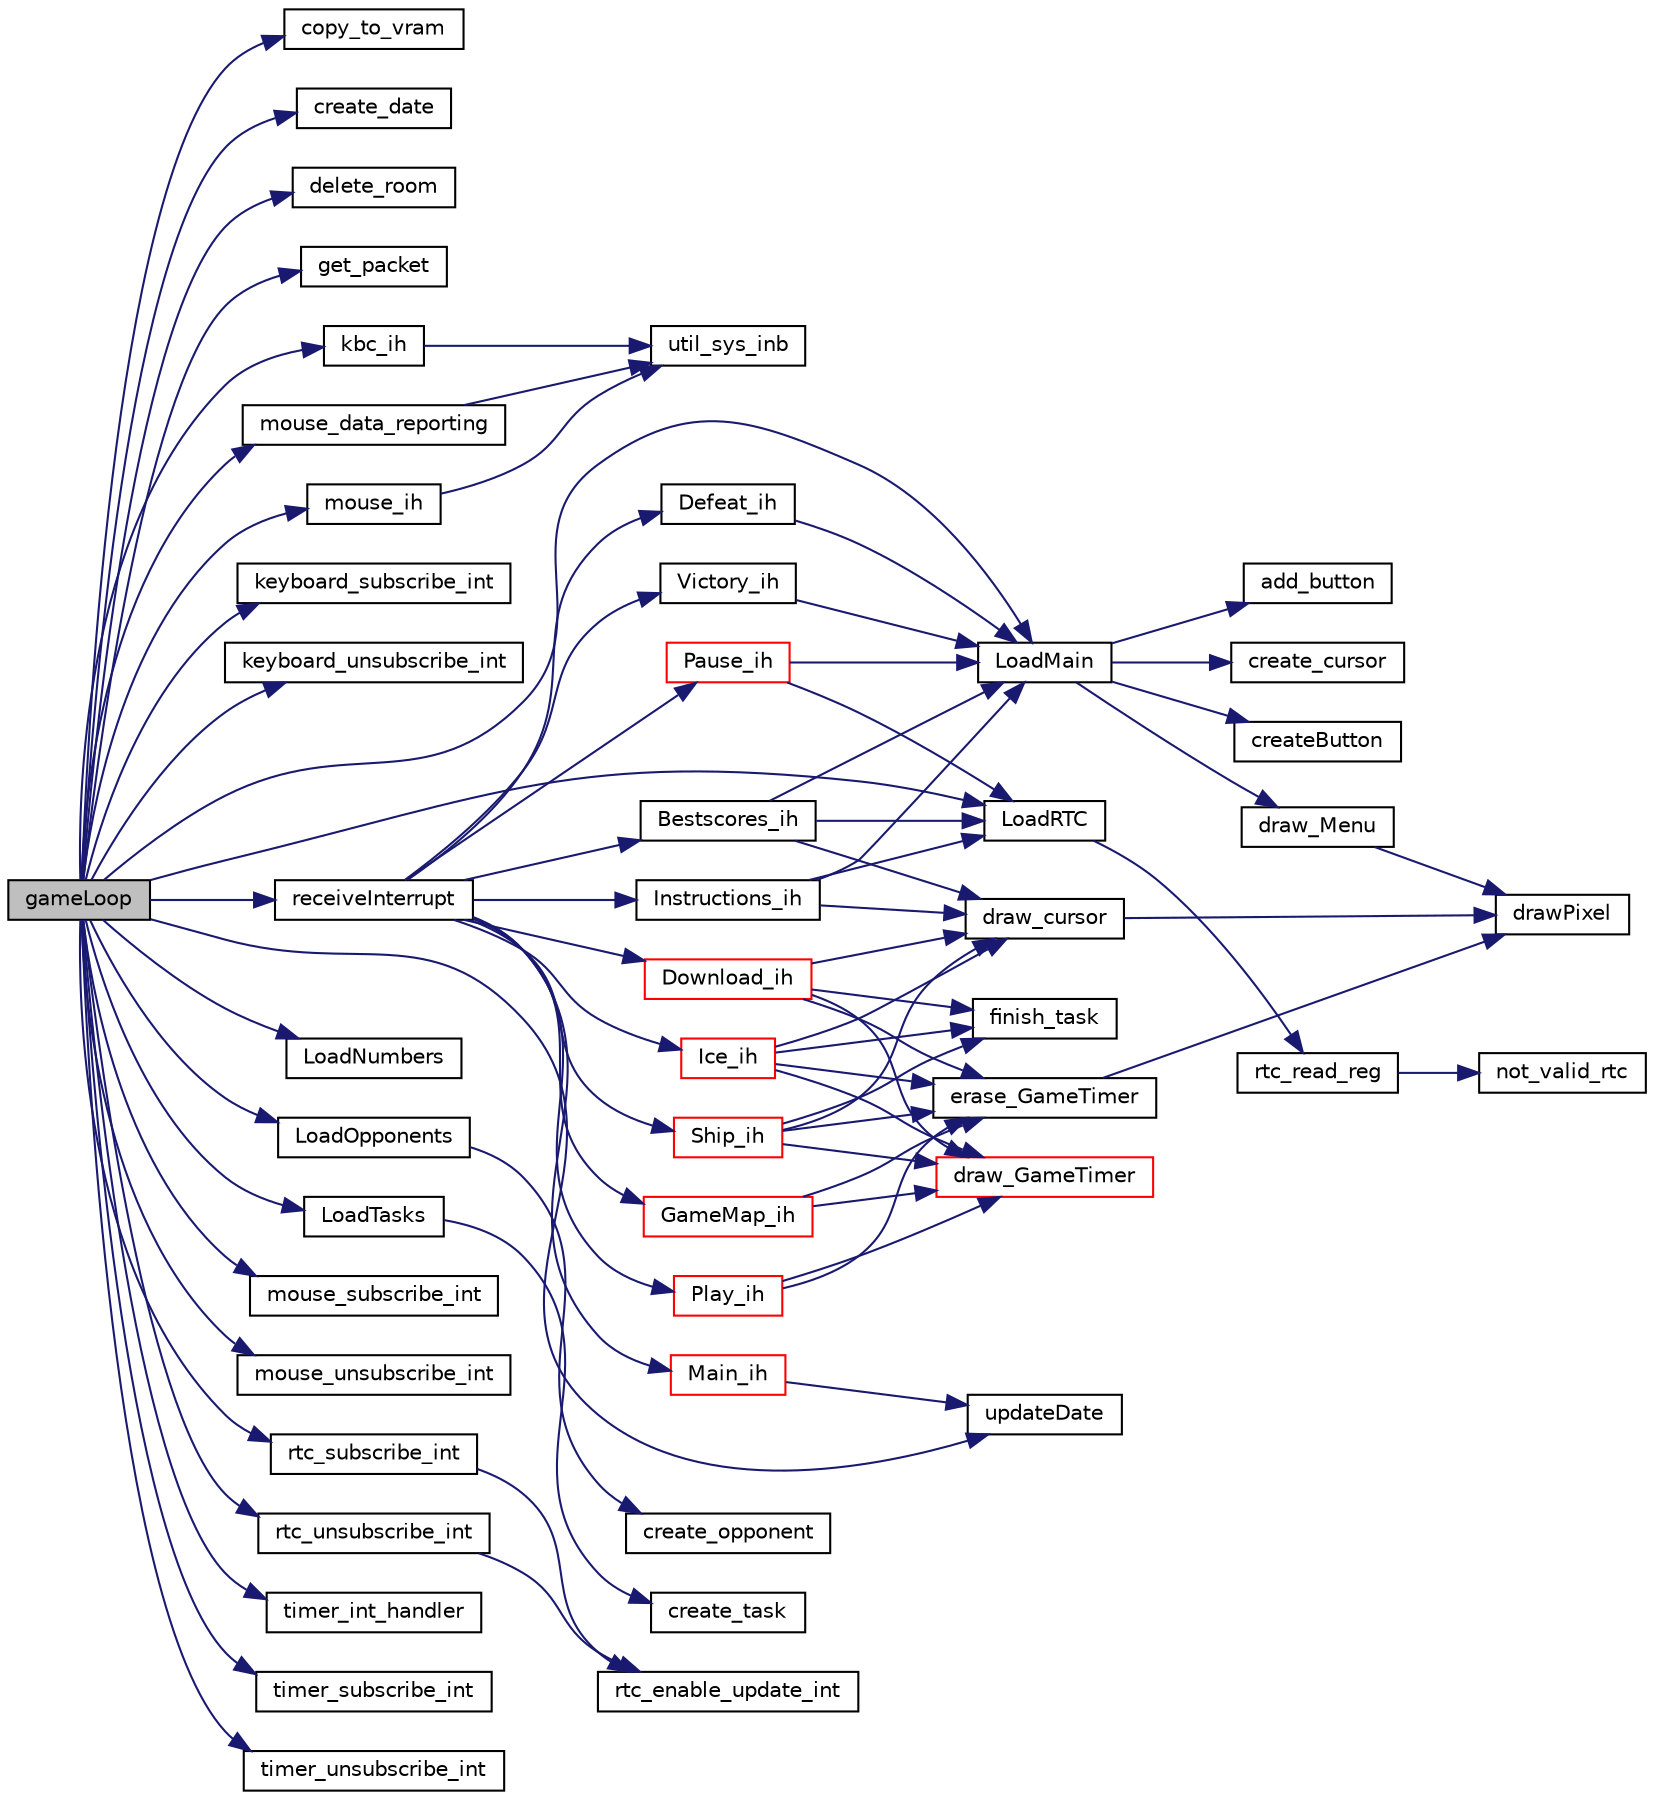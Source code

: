 digraph "gameLoop"
{
 // LATEX_PDF_SIZE
  edge [fontname="Helvetica",fontsize="10",labelfontname="Helvetica",labelfontsize="10"];
  node [fontname="Helvetica",fontsize="10",shape=record];
  rankdir="LR";
  Node1 [label="gameLoop",height=0.2,width=0.4,color="black", fillcolor="grey75", style="filled", fontcolor="black",tooltip="Game main loop, subscribes and receives all the interrupts from each device, in the end unsubscribes ..."];
  Node1 -> Node2 [color="midnightblue",fontsize="10",style="solid",fontname="Helvetica"];
  Node2 [label="copy_to_vram",height=0.2,width=0.4,color="black", fillcolor="white", style="filled",URL="$_videocard_8c.html#a5962bd49e868bdc99b946acc0b2df2a1",tooltip="Copies all the pixels from the second buffer to the primary one."];
  Node1 -> Node3 [color="midnightblue",fontsize="10",style="solid",fontname="Helvetica"];
  Node3 [label="create_date",height=0.2,width=0.4,color="black", fillcolor="white", style="filled",URL="$_rtc_8c.html#af97cc9f1ac651d83c3bd52170b76e89a",tooltip="Create a date object."];
  Node1 -> Node4 [color="midnightblue",fontsize="10",style="solid",fontname="Helvetica"];
  Node4 [label="delete_room",height=0.2,width=0.4,color="black", fillcolor="white", style="filled",URL="$_rooms_8c.html#a2bd2be0b6d044f022acf6e1aab5b6aae",tooltip="Frees the memory allocated for room."];
  Node1 -> Node5 [color="midnightblue",fontsize="10",style="solid",fontname="Helvetica"];
  Node5 [label="get_packet",height=0.2,width=0.4,color="black", fillcolor="white", style="filled",URL="$mouse_8c.html#a6dc85028d5d0611c9dfa840d4386ce3d",tooltip="Builds the mouse packet with information from the mouse."];
  Node1 -> Node6 [color="midnightblue",fontsize="10",style="solid",fontname="Helvetica"];
  Node6 [label="kbc_ih",height=0.2,width=0.4,color="black", fillcolor="white", style="filled",URL="$_key_board_8c.html#aea970a154161a35f6894898a092ed70a",tooltip="Handles keyboard interrupts."];
  Node6 -> Node7 [color="midnightblue",fontsize="10",style="solid",fontname="Helvetica"];
  Node7 [label="util_sys_inb",height=0.2,width=0.4,color="black", fillcolor="white", style="filled",URL="$utils_8c.html#a79a031a8611f5b2d6afa4158e92b0fb4",tooltip="Function able read from registers."];
  Node1 -> Node8 [color="midnightblue",fontsize="10",style="solid",fontname="Helvetica"];
  Node8 [label="keyboard_subscribe_int",height=0.2,width=0.4,color="black", fillcolor="white", style="filled",URL="$_key_board_8c.html#a178b1db0b319dccad2840cc3fd273132",tooltip="Subscribes keyboard interrupts."];
  Node1 -> Node9 [color="midnightblue",fontsize="10",style="solid",fontname="Helvetica"];
  Node9 [label="keyboard_unsubscribe_int",height=0.2,width=0.4,color="black", fillcolor="white", style="filled",URL="$_key_board_8c.html#a32cc4de66854f8a7bd909e7aa8b901ed",tooltip="Unsubscribes keyboard interrupts."];
  Node1 -> Node10 [color="midnightblue",fontsize="10",style="solid",fontname="Helvetica"];
  Node10 [label="LoadMain",height=0.2,width=0.4,color="black", fillcolor="white", style="filled",URL="$_menus_8c.html#ae973fa5491e0fee81d89dc596ee62933",tooltip="Loads the main menu xpm, it's buttons, and draws the menu."];
  Node10 -> Node11 [color="midnightblue",fontsize="10",style="solid",fontname="Helvetica"];
  Node11 [label="add_button",height=0.2,width=0.4,color="black", fillcolor="white", style="filled",URL="$_buttons_8c.html#a1a30ae39d684716ecba2f9c5e2fa90c4",tooltip="Adds the button to the current_background img."];
  Node10 -> Node12 [color="midnightblue",fontsize="10",style="solid",fontname="Helvetica"];
  Node12 [label="create_cursor",height=0.2,width=0.4,color="black", fillcolor="white", style="filled",URL="$mouse_8c.html#a234572e3817a4f64b8a83a84fcbdb776",tooltip="Create a cursor object."];
  Node10 -> Node13 [color="midnightblue",fontsize="10",style="solid",fontname="Helvetica"];
  Node13 [label="createButton",height=0.2,width=0.4,color="black", fillcolor="white", style="filled",URL="$_buttons_8c.html#a6f7167cea85cc80823166bfe23e6e0c2",tooltip="Create a Button object."];
  Node10 -> Node14 [color="midnightblue",fontsize="10",style="solid",fontname="Helvetica"];
  Node14 [label="draw_Menu",height=0.2,width=0.4,color="black", fillcolor="white", style="filled",URL="$_menus_8c.html#a85eb4dfebd2e93a5df2eb92041652bc4",tooltip="Draws the current_background."];
  Node14 -> Node15 [color="midnightblue",fontsize="10",style="solid",fontname="Helvetica"];
  Node15 [label="drawPixel",height=0.2,width=0.4,color="black", fillcolor="white", style="filled",URL="$_videocard_8c.html#a6091a4bd04596e6e8e39b7dee1e1b118",tooltip="Draws a certain pixel with a specific colour in the secondary buffer."];
  Node1 -> Node16 [color="midnightblue",fontsize="10",style="solid",fontname="Helvetica"];
  Node16 [label="LoadNumbers",height=0.2,width=0.4,color="black", fillcolor="white", style="filled",URL="$_menus_8c.html#ab67034898e43094fa444bd9358978b4c",tooltip="Loads the numbers xpms to the gameTimer."];
  Node1 -> Node17 [color="midnightblue",fontsize="10",style="solid",fontname="Helvetica"];
  Node17 [label="LoadOpponents",height=0.2,width=0.4,color="black", fillcolor="white", style="filled",URL="$_opponents_8c.html#a77b76e85acb761c82bab20e7585ff017",tooltip="Allocates memory for all the existing opponents in the gameOpponents array."];
  Node17 -> Node18 [color="midnightblue",fontsize="10",style="solid",fontname="Helvetica"];
  Node18 [label="create_opponent",height=0.2,width=0.4,color="black", fillcolor="white", style="filled",URL="$_opponents_8c.html#aeabda63f074d5dd83987eb55fb3e4fb1",tooltip="Create a opponent object."];
  Node1 -> Node19 [color="midnightblue",fontsize="10",style="solid",fontname="Helvetica"];
  Node19 [label="LoadRTC",height=0.2,width=0.4,color="black", fillcolor="white", style="filled",URL="$_rtc_8c.html#aaa4808c1358ca9bffac5eca0e68a9a68",tooltip="Reads the information from the rtc to the rtc_date array."];
  Node19 -> Node20 [color="midnightblue",fontsize="10",style="solid",fontname="Helvetica"];
  Node20 [label="rtc_read_reg",height=0.2,width=0.4,color="black", fillcolor="white", style="filled",URL="$_rtc_8c.html#a5852df494f99fa6bacb2a95ac37528ca",tooltip="Reads a register from the rtc to the rtc_date array."];
  Node20 -> Node21 [color="midnightblue",fontsize="10",style="solid",fontname="Helvetica"];
  Node21 [label="not_valid_rtc",height=0.2,width=0.4,color="black", fillcolor="white", style="filled",URL="$_rtc_8c.html#a525a2c36bf3d39b60d609eb65bade82e",tooltip="Waits for a valid rtc."];
  Node1 -> Node22 [color="midnightblue",fontsize="10",style="solid",fontname="Helvetica"];
  Node22 [label="LoadTasks",height=0.2,width=0.4,color="black", fillcolor="white", style="filled",URL="$_tasks_8c.html#a170a6728930a224bbd70affb7733e6b3",tooltip="Allocates memory for all the existing task in the gameTasks array."];
  Node22 -> Node23 [color="midnightblue",fontsize="10",style="solid",fontname="Helvetica"];
  Node23 [label="create_task",height=0.2,width=0.4,color="black", fillcolor="white", style="filled",URL="$_tasks_8c.html#af450d3fb297aa88a976268853f3a900e",tooltip="Create a task object."];
  Node1 -> Node24 [color="midnightblue",fontsize="10",style="solid",fontname="Helvetica"];
  Node24 [label="mouse_data_reporting",height=0.2,width=0.4,color="black", fillcolor="white", style="filled",URL="$mouse_8c.html#a541100d5ec8100f2dfa8fd9435dad1dc",tooltip="Enables or disables stream mode data reporting, by sending the respective cmd to the mouse."];
  Node24 -> Node7 [color="midnightblue",fontsize="10",style="solid",fontname="Helvetica"];
  Node1 -> Node25 [color="midnightblue",fontsize="10",style="solid",fontname="Helvetica"];
  Node25 [label="mouse_ih",height=0.2,width=0.4,color="black", fillcolor="white", style="filled",URL="$mouse_8c.html#a210374b50462acdedab00df64d5cea3c",tooltip="Handles mouse interrupts."];
  Node25 -> Node7 [color="midnightblue",fontsize="10",style="solid",fontname="Helvetica"];
  Node1 -> Node26 [color="midnightblue",fontsize="10",style="solid",fontname="Helvetica"];
  Node26 [label="mouse_subscribe_int",height=0.2,width=0.4,color="black", fillcolor="white", style="filled",URL="$mouse_8c.html#af911ba818e23f8bd02977a567d1bbbd5",tooltip="Subscribes mouse interrupts."];
  Node1 -> Node27 [color="midnightblue",fontsize="10",style="solid",fontname="Helvetica"];
  Node27 [label="mouse_unsubscribe_int",height=0.2,width=0.4,color="black", fillcolor="white", style="filled",URL="$mouse_8c.html#a3ecf823d80520009ae5e0d76ae40a3c3",tooltip="Unsubscribes mouse interrupts."];
  Node1 -> Node28 [color="midnightblue",fontsize="10",style="solid",fontname="Helvetica"];
  Node28 [label="receiveInterrupt",height=0.2,width=0.4,color="black", fillcolor="white", style="filled",URL="$_game_8c.html#a2bc13b25628ee7b60fb6d5c72da10d39",tooltip="Redirects the interrupt received to its handler deppending on the current gameMenu."];
  Node28 -> Node29 [color="midnightblue",fontsize="10",style="solid",fontname="Helvetica"];
  Node29 [label="Bestscores_ih",height=0.2,width=0.4,color="black", fillcolor="white", style="filled",URL="$_menus_8c.html#ab6dc6a05d4e412a14a2c419d4118ccfe",tooltip="BestScores menu interrupt handler."];
  Node29 -> Node30 [color="midnightblue",fontsize="10",style="solid",fontname="Helvetica"];
  Node30 [label="draw_cursor",height=0.2,width=0.4,color="black", fillcolor="white", style="filled",URL="$mouse_8c.html#a608343c0c4fb70cff0ccd951d5d98b2a",tooltip="Draws the cursor object on the screen."];
  Node30 -> Node15 [color="midnightblue",fontsize="10",style="solid",fontname="Helvetica"];
  Node29 -> Node10 [color="midnightblue",fontsize="10",style="solid",fontname="Helvetica"];
  Node29 -> Node19 [color="midnightblue",fontsize="10",style="solid",fontname="Helvetica"];
  Node28 -> Node31 [color="midnightblue",fontsize="10",style="solid",fontname="Helvetica"];
  Node31 [label="Defeat_ih",height=0.2,width=0.4,color="black", fillcolor="white", style="filled",URL="$_menus_8c.html#abc71382567d46bbabe7740babd08ac81",tooltip="Defeat menu interrupt handler."];
  Node31 -> Node10 [color="midnightblue",fontsize="10",style="solid",fontname="Helvetica"];
  Node28 -> Node32 [color="midnightblue",fontsize="10",style="solid",fontname="Helvetica"];
  Node32 [label="Download_ih",height=0.2,width=0.4,color="red", fillcolor="white", style="filled",URL="$_menus_8c.html#a9c8de87df6b864df9da56d638e5045ed",tooltip="Download task interrupt handler."];
  Node32 -> Node30 [color="midnightblue",fontsize="10",style="solid",fontname="Helvetica"];
  Node32 -> Node33 [color="midnightblue",fontsize="10",style="solid",fontname="Helvetica"];
  Node33 [label="draw_GameTimer",height=0.2,width=0.4,color="red", fillcolor="white", style="filled",URL="$_menus_8c.html#a05dfd7f7c32d4a948723f0ceb4446929",tooltip="Draws the remaining game time."];
  Node32 -> Node35 [color="midnightblue",fontsize="10",style="solid",fontname="Helvetica"];
  Node35 [label="erase_GameTimer",height=0.2,width=0.4,color="black", fillcolor="white", style="filled",URL="$_menus_8c.html#a2665a92d6b5004d12a6eb85144ce9e6f",tooltip="Removes the game time from the screen."];
  Node35 -> Node15 [color="midnightblue",fontsize="10",style="solid",fontname="Helvetica"];
  Node32 -> Node36 [color="midnightblue",fontsize="10",style="solid",fontname="Helvetica"];
  Node36 [label="finish_task",height=0.2,width=0.4,color="black", fillcolor="white", style="filled",URL="$_tasks_8c.html#a1f73242d18585f6d2cdacad109e60b2a",tooltip="Finishes a task by putting its bool isFinished to true."];
  Node28 -> Node49 [color="midnightblue",fontsize="10",style="solid",fontname="Helvetica"];
  Node49 [label="GameMap_ih",height=0.2,width=0.4,color="red", fillcolor="white", style="filled",URL="$_menus_8c.html#ad1f6bce2532f99468270f5c296fada98",tooltip="GameMap menu interrupt handler."];
  Node49 -> Node33 [color="midnightblue",fontsize="10",style="solid",fontname="Helvetica"];
  Node49 -> Node35 [color="midnightblue",fontsize="10",style="solid",fontname="Helvetica"];
  Node28 -> Node50 [color="midnightblue",fontsize="10",style="solid",fontname="Helvetica"];
  Node50 [label="Ice_ih",height=0.2,width=0.4,color="red", fillcolor="white", style="filled",URL="$_menus_8c.html#a2c868904f0707add63b5b8dad5a0fb70",tooltip="Ice task interrupt handler."];
  Node50 -> Node30 [color="midnightblue",fontsize="10",style="solid",fontname="Helvetica"];
  Node50 -> Node33 [color="midnightblue",fontsize="10",style="solid",fontname="Helvetica"];
  Node50 -> Node35 [color="midnightblue",fontsize="10",style="solid",fontname="Helvetica"];
  Node50 -> Node36 [color="midnightblue",fontsize="10",style="solid",fontname="Helvetica"];
  Node28 -> Node52 [color="midnightblue",fontsize="10",style="solid",fontname="Helvetica"];
  Node52 [label="Instructions_ih",height=0.2,width=0.4,color="black", fillcolor="white", style="filled",URL="$_menus_8c.html#a3db5e984387c8f6cc7dedd2d02e138c5",tooltip="Instructions menu interrupt handler."];
  Node52 -> Node30 [color="midnightblue",fontsize="10",style="solid",fontname="Helvetica"];
  Node52 -> Node10 [color="midnightblue",fontsize="10",style="solid",fontname="Helvetica"];
  Node52 -> Node19 [color="midnightblue",fontsize="10",style="solid",fontname="Helvetica"];
  Node28 -> Node53 [color="midnightblue",fontsize="10",style="solid",fontname="Helvetica"];
  Node53 [label="Main_ih",height=0.2,width=0.4,color="red", fillcolor="white", style="filled",URL="$_menus_8c.html#a3592ff08968cbb8da75d5867a18fd867",tooltip="Main menu interrupt handler."];
  Node53 -> Node66 [color="midnightblue",fontsize="10",style="solid",fontname="Helvetica"];
  Node66 [label="updateDate",height=0.2,width=0.4,color="black", fillcolor="white", style="filled",URL="$_rtc_8c.html#a886f0bece1ad0cf1cbec6ad01ffca682",tooltip="Updates the date object with the values from the rtc_date array."];
  Node28 -> Node67 [color="midnightblue",fontsize="10",style="solid",fontname="Helvetica"];
  Node67 [label="Pause_ih",height=0.2,width=0.4,color="red", fillcolor="white", style="filled",URL="$_menus_8c.html#aa7f24b953299929df44e12a52d9207dc",tooltip="Pause menu interrupt handler."];
  Node67 -> Node10 [color="midnightblue",fontsize="10",style="solid",fontname="Helvetica"];
  Node67 -> Node19 [color="midnightblue",fontsize="10",style="solid",fontname="Helvetica"];
  Node28 -> Node70 [color="midnightblue",fontsize="10",style="solid",fontname="Helvetica"];
  Node70 [label="Play_ih",height=0.2,width=0.4,color="red", fillcolor="white", style="filled",URL="$_game_8c.html#a5e37d0a40a8d0e1d72ebe9e838178e76",tooltip="Play menu interrupt handler."];
  Node70 -> Node33 [color="midnightblue",fontsize="10",style="solid",fontname="Helvetica"];
  Node70 -> Node35 [color="midnightblue",fontsize="10",style="solid",fontname="Helvetica"];
  Node28 -> Node102 [color="midnightblue",fontsize="10",style="solid",fontname="Helvetica"];
  Node102 [label="Ship_ih",height=0.2,width=0.4,color="red", fillcolor="white", style="filled",URL="$_menus_8c.html#a75e8944d5ec282e8efbbaec5b8c46fb1",tooltip="Ship task interrupt handler."];
  Node102 -> Node30 [color="midnightblue",fontsize="10",style="solid",fontname="Helvetica"];
  Node102 -> Node33 [color="midnightblue",fontsize="10",style="solid",fontname="Helvetica"];
  Node102 -> Node35 [color="midnightblue",fontsize="10",style="solid",fontname="Helvetica"];
  Node102 -> Node36 [color="midnightblue",fontsize="10",style="solid",fontname="Helvetica"];
  Node28 -> Node104 [color="midnightblue",fontsize="10",style="solid",fontname="Helvetica"];
  Node104 [label="Victory_ih",height=0.2,width=0.4,color="black", fillcolor="white", style="filled",URL="$_menus_8c.html#acff6a858f1f25da9f7a7e0186c95f950",tooltip="Victory menu interrupt handler."];
  Node104 -> Node10 [color="midnightblue",fontsize="10",style="solid",fontname="Helvetica"];
  Node1 -> Node105 [color="midnightblue",fontsize="10",style="solid",fontname="Helvetica"];
  Node105 [label="rtc_subscribe_int",height=0.2,width=0.4,color="black", fillcolor="white", style="filled",URL="$_rtc_8c.html#a4c407bd8aa03827b0f868962cf00dbd6",tooltip="Subscribes rtc interrupts."];
  Node105 -> Node106 [color="midnightblue",fontsize="10",style="solid",fontname="Helvetica"];
  Node106 [label="rtc_enable_update_int",height=0.2,width=0.4,color="black", fillcolor="white", style="filled",URL="$_rtc_8c.html#a7ed44750b29afb14ab738e731b134181",tooltip="Enables or disables the update of the rtc according to the parameter."];
  Node1 -> Node107 [color="midnightblue",fontsize="10",style="solid",fontname="Helvetica"];
  Node107 [label="rtc_unsubscribe_int",height=0.2,width=0.4,color="black", fillcolor="white", style="filled",URL="$_rtc_8c.html#a9d4850bb2a488644672d43287f160622",tooltip="Unsubscribes rtc interrupts."];
  Node107 -> Node106 [color="midnightblue",fontsize="10",style="solid",fontname="Helvetica"];
  Node1 -> Node108 [color="midnightblue",fontsize="10",style="solid",fontname="Helvetica"];
  Node108 [label="timer_int_handler",height=0.2,width=0.4,color="black", fillcolor="white", style="filled",URL="$timer_8c.html#a91a2072306c68353712a6b771287dc2c",tooltip=" "];
  Node1 -> Node109 [color="midnightblue",fontsize="10",style="solid",fontname="Helvetica"];
  Node109 [label="timer_subscribe_int",height=0.2,width=0.4,color="black", fillcolor="white", style="filled",URL="$timer_8c.html#ac57a7e1140a7e00ad95ac5488d2a671b",tooltip=" "];
  Node1 -> Node110 [color="midnightblue",fontsize="10",style="solid",fontname="Helvetica"];
  Node110 [label="timer_unsubscribe_int",height=0.2,width=0.4,color="black", fillcolor="white", style="filled",URL="$timer_8c.html#afabd21de449be154dd65d5fdb2d8045d",tooltip=" "];
  Node1 -> Node66 [color="midnightblue",fontsize="10",style="solid",fontname="Helvetica"];
}
